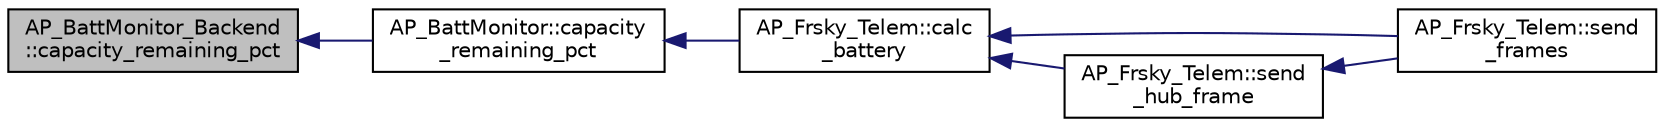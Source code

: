 digraph "AP_BattMonitor_Backend::capacity_remaining_pct"
{
 // INTERACTIVE_SVG=YES
  edge [fontname="Helvetica",fontsize="10",labelfontname="Helvetica",labelfontsize="10"];
  node [fontname="Helvetica",fontsize="10",shape=record];
  rankdir="LR";
  Node1 [label="AP_BattMonitor_Backend\l::capacity_remaining_pct",height=0.2,width=0.4,color="black", fillcolor="grey75", style="filled", fontcolor="black"];
  Node1 -> Node2 [dir="back",color="midnightblue",fontsize="10",style="solid",fontname="Helvetica"];
  Node2 [label="AP_BattMonitor::capacity\l_remaining_pct",height=0.2,width=0.4,color="black", fillcolor="white", style="filled",URL="$classAP__BattMonitor.html#af18badc88524b2cf400fb43418daa8c9",tooltip="capacity_remaining_pct - returns the % battery capacity remaining (0 ~ 100) "];
  Node2 -> Node3 [dir="back",color="midnightblue",fontsize="10",style="solid",fontname="Helvetica"];
  Node3 [label="AP_Frsky_Telem::calc\l_battery",height=0.2,width=0.4,color="black", fillcolor="white", style="filled",URL="$classAP__Frsky__Telem.html#a7d331916f7a4be5c58d0cafb43efd3cb"];
  Node3 -> Node4 [dir="back",color="midnightblue",fontsize="10",style="solid",fontname="Helvetica"];
  Node4 [label="AP_Frsky_Telem::send\l_frames",height=0.2,width=0.4,color="black", fillcolor="white", style="filled",URL="$classAP__Frsky__Telem.html#a9c09b9a14c083f48e845d81484de9c0e"];
  Node3 -> Node5 [dir="back",color="midnightblue",fontsize="10",style="solid",fontname="Helvetica"];
  Node5 [label="AP_Frsky_Telem::send\l_hub_frame",height=0.2,width=0.4,color="black", fillcolor="white", style="filled",URL="$classAP__Frsky__Telem.html#ae386d05deadb794547df5a4e22edcc8a"];
  Node5 -> Node4 [dir="back",color="midnightblue",fontsize="10",style="solid",fontname="Helvetica"];
}
